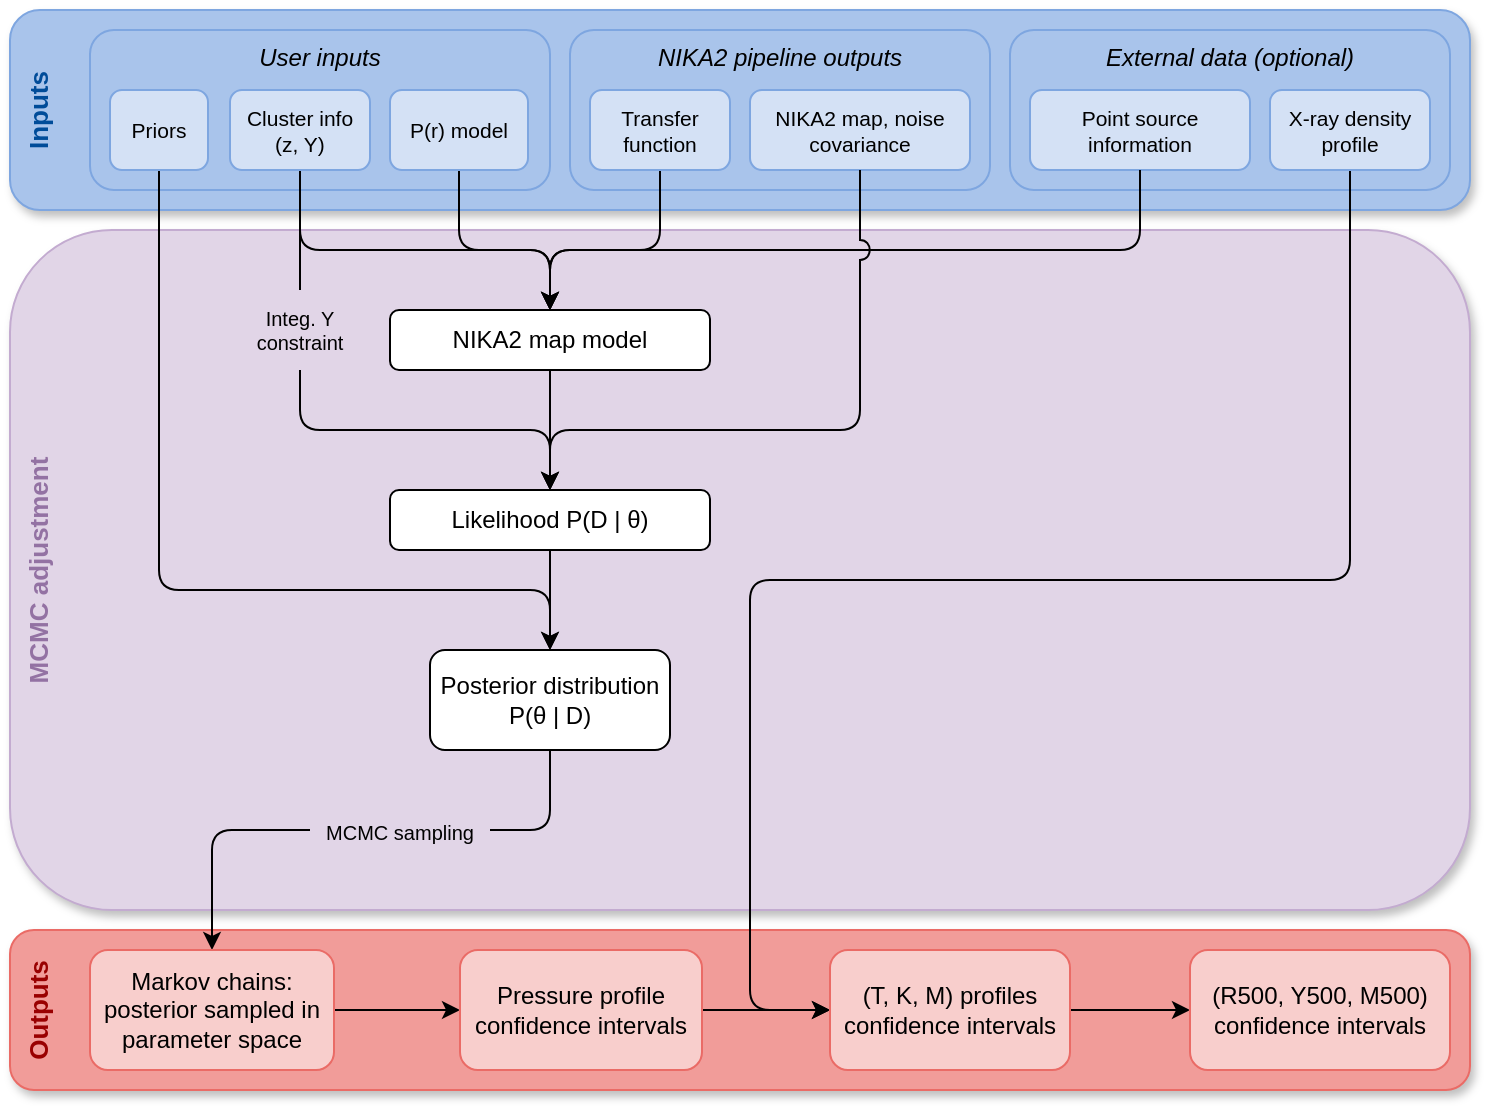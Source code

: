 <mxfile version="14.6.6" type="device"><diagram id="C5RBs43oDa-KdzZeNtuy" name="Page-1"><mxGraphModel dx="1136" dy="767" grid="1" gridSize="10" guides="1" tooltips="1" connect="1" arrows="1" fold="1" page="1" pageScale="1" pageWidth="827" pageHeight="1169" math="0" shadow="0"><root><mxCell id="WIyWlLk6GJQsqaUBKTNV-0"/><mxCell id="WIyWlLk6GJQsqaUBKTNV-1" parent="WIyWlLk6GJQsqaUBKTNV-0"/><mxCell id="9M-0-o-CaNjFpYtM1f-I-49" value="MCMC adjustment" style="rounded=1;whiteSpace=wrap;html=1;glass=0;labelBackgroundColor=none;sketch=0;fontFamily=Helvetica;fontSize=13;horizontal=0;verticalAlign=top;fontStyle=1;fillColor=#E1D5E7;strokeColor=#C3ABD0;fontColor=#9372A3;shadow=1;" parent="WIyWlLk6GJQsqaUBKTNV-1" vertex="1"><mxGeometry x="80" y="160" width="730" height="340" as="geometry"/></mxCell><mxCell id="9M-0-o-CaNjFpYtM1f-I-47" value="Inputs" style="rounded=1;whiteSpace=wrap;html=1;glass=0;labelBackgroundColor=none;sketch=0;fontFamily=Helvetica;fontSize=13;fontColor=#004C99;fillColor=#A9C4EB;strokeColor=#7EA6E0;horizontal=0;verticalAlign=top;fontStyle=1;shadow=1;" parent="WIyWlLk6GJQsqaUBKTNV-1" vertex="1"><mxGeometry x="80" y="50" width="730" height="100" as="geometry"/></mxCell><mxCell id="9M-0-o-CaNjFpYtM1f-I-46" value="Outputs" style="rounded=1;whiteSpace=wrap;html=1;glass=0;labelBackgroundColor=none;sketch=0;fontSize=13;strokeColor=#EA6B66;fillColor=#F19C99;horizontal=0;verticalAlign=top;fontStyle=1;fontColor=#990000;shadow=1;" parent="WIyWlLk6GJQsqaUBKTNV-1" vertex="1"><mxGeometry x="80" y="510" width="730" height="80" as="geometry"/></mxCell><mxCell id="9M-0-o-CaNjFpYtM1f-I-0" value="User inputs" style="rounded=1;whiteSpace=wrap;html=1;verticalAlign=top;labelBackgroundColor=none;strokeColor=#7EA6E0;glass=0;sketch=0;fontStyle=2;fontSize=12;fontFamily=Helvetica;fillColor=none;" parent="WIyWlLk6GJQsqaUBKTNV-1" vertex="1"><mxGeometry x="120" y="60" width="230" height="80" as="geometry"/></mxCell><mxCell id="9M-0-o-CaNjFpYtM1f-I-18" style="edgeStyle=orthogonalEdgeStyle;rounded=1;orthogonalLoop=1;jettySize=auto;html=1;exitX=0.5;exitY=1;exitDx=0;exitDy=0;jumpStyle=arc;jumpSize=10;entryX=0.5;entryY=0;entryDx=0;entryDy=0;" parent="WIyWlLk6GJQsqaUBKTNV-1" source="9M-0-o-CaNjFpYtM1f-I-1" target="9M-0-o-CaNjFpYtM1f-I-51" edge="1"><mxGeometry relative="1" as="geometry"><Array as="points"><mxPoint x="155" y="340"/><mxPoint x="350" y="340"/></Array></mxGeometry></mxCell><mxCell id="9M-0-o-CaNjFpYtM1f-I-1" value="Priors" style="rounded=1;whiteSpace=wrap;html=1;glass=0;sketch=0;strokeColor=#7EA6E0;fontSize=10.5;fillColor=#D4E1F5;fontStyle=0;verticalAlign=middle;" parent="WIyWlLk6GJQsqaUBKTNV-1" vertex="1"><mxGeometry x="130" y="90" width="49" height="40" as="geometry"/></mxCell><mxCell id="9M-0-o-CaNjFpYtM1f-I-14" style="edgeStyle=orthogonalEdgeStyle;rounded=1;orthogonalLoop=1;jettySize=auto;html=1;exitX=0.5;exitY=1;exitDx=0;exitDy=0;jumpStyle=arc;jumpSize=10;" parent="WIyWlLk6GJQsqaUBKTNV-1" source="9M-0-o-CaNjFpYtM1f-I-2" target="9M-0-o-CaNjFpYtM1f-I-12" edge="1"><mxGeometry relative="1" as="geometry"><Array as="points"><mxPoint x="225" y="170"/><mxPoint x="350" y="170"/></Array></mxGeometry></mxCell><mxCell id="9M-0-o-CaNjFpYtM1f-I-32" style="edgeStyle=orthogonalEdgeStyle;jumpStyle=arc;jumpSize=10;orthogonalLoop=1;jettySize=auto;html=1;exitX=0.5;exitY=1;exitDx=0;exitDy=0;entryX=0.5;entryY=0;entryDx=0;entryDy=0;" parent="WIyWlLk6GJQsqaUBKTNV-1" source="9M-0-o-CaNjFpYtM1f-I-2" target="9M-0-o-CaNjFpYtM1f-I-16" edge="1"><mxGeometry relative="1" as="geometry"><Array as="points"><mxPoint x="225" y="260"/><mxPoint x="350" y="260"/></Array></mxGeometry></mxCell><mxCell id="9M-0-o-CaNjFpYtM1f-I-2" value="Cluster info &lt;br&gt;(z, Y)" style="rounded=1;whiteSpace=wrap;html=1;strokeColor=#7EA6E0;fontSize=10.5;fillColor=#D4E1F5;fontStyle=0;verticalAlign=middle;glass=0;sketch=0;" parent="WIyWlLk6GJQsqaUBKTNV-1" vertex="1"><mxGeometry x="190" y="90" width="70" height="40" as="geometry"/></mxCell><mxCell id="9M-0-o-CaNjFpYtM1f-I-3" value="External data (optional)" style="rounded=1;whiteSpace=wrap;html=1;verticalAlign=top;strokeColor=#7EA6E0;glass=0;sketch=0;fontStyle=2;fontSize=12;fontFamily=Helvetica;fillColor=none;" parent="WIyWlLk6GJQsqaUBKTNV-1" vertex="1"><mxGeometry x="580" y="60" width="220" height="80" as="geometry"/></mxCell><mxCell id="9M-0-o-CaNjFpYtM1f-I-4" value="Point source information" style="rounded=1;whiteSpace=wrap;html=1;strokeColor=#7EA6E0;fontSize=10.5;fillColor=#D4E1F5;fontStyle=0;verticalAlign=middle;glass=0;sketch=0;" parent="WIyWlLk6GJQsqaUBKTNV-1" vertex="1"><mxGeometry x="590" y="90" width="110" height="40" as="geometry"/></mxCell><mxCell id="9M-0-o-CaNjFpYtM1f-I-42" style="edgeStyle=orthogonalEdgeStyle;jumpStyle=arc;jumpSize=10;orthogonalLoop=1;jettySize=auto;html=1;exitX=0.5;exitY=1;exitDx=0;exitDy=0;entryX=0;entryY=0.5;entryDx=0;entryDy=0;" parent="WIyWlLk6GJQsqaUBKTNV-1" source="9M-0-o-CaNjFpYtM1f-I-5" target="9M-0-o-CaNjFpYtM1f-I-40" edge="1"><mxGeometry relative="1" as="geometry"><Array as="points"><mxPoint x="750" y="335"/><mxPoint x="450" y="335"/><mxPoint x="450" y="550"/></Array></mxGeometry></mxCell><mxCell id="9M-0-o-CaNjFpYtM1f-I-5" value="X-ray density profile" style="rounded=1;whiteSpace=wrap;html=1;strokeColor=#7EA6E0;fontSize=10.5;fillColor=#D4E1F5;fontStyle=0;verticalAlign=middle;glass=0;sketch=0;" parent="WIyWlLk6GJQsqaUBKTNV-1" vertex="1"><mxGeometry x="710" y="90" width="80" height="40" as="geometry"/></mxCell><mxCell id="9M-0-o-CaNjFpYtM1f-I-6" value="NIKA2 pipeline outputs" style="rounded=1;whiteSpace=wrap;html=1;verticalAlign=top;strokeColor=#7EA6E0;glass=0;sketch=0;fontStyle=2;fontSize=12;fontFamily=Helvetica;fillColor=none;" parent="WIyWlLk6GJQsqaUBKTNV-1" vertex="1"><mxGeometry x="360" y="60" width="210" height="80" as="geometry"/></mxCell><mxCell id="9M-0-o-CaNjFpYtM1f-I-8" value="NIKA2 map, noise covariance" style="rounded=1;whiteSpace=wrap;html=1;strokeColor=#7EA6E0;fontSize=10.5;fillColor=#D4E1F5;fontStyle=0;verticalAlign=middle;glass=0;sketch=0;" parent="WIyWlLk6GJQsqaUBKTNV-1" vertex="1"><mxGeometry x="450" y="90" width="110" height="40" as="geometry"/></mxCell><mxCell id="9M-0-o-CaNjFpYtM1f-I-13" style="edgeStyle=orthogonalEdgeStyle;rounded=1;orthogonalLoop=1;jettySize=auto;html=1;exitX=0.5;exitY=1;exitDx=0;exitDy=0;jumpStyle=arc;jumpSize=10;" parent="WIyWlLk6GJQsqaUBKTNV-1" source="9M-0-o-CaNjFpYtM1f-I-9" target="9M-0-o-CaNjFpYtM1f-I-12" edge="1"><mxGeometry relative="1" as="geometry"><Array as="points"><mxPoint x="304" y="170"/><mxPoint x="350" y="170"/></Array></mxGeometry></mxCell><mxCell id="9M-0-o-CaNjFpYtM1f-I-9" value="P(r) model" style="rounded=1;whiteSpace=wrap;html=1;strokeColor=#7EA6E0;fontSize=10.5;fillColor=#D4E1F5;fontStyle=0;verticalAlign=middle;glass=0;sketch=0;" parent="WIyWlLk6GJQsqaUBKTNV-1" vertex="1"><mxGeometry x="270" y="90" width="69" height="40" as="geometry"/></mxCell><mxCell id="9M-0-o-CaNjFpYtM1f-I-15" style="edgeStyle=orthogonalEdgeStyle;rounded=1;orthogonalLoop=1;jettySize=auto;html=1;exitX=0.5;exitY=1;exitDx=0;exitDy=0;jumpStyle=arc;jumpSize=10;" parent="WIyWlLk6GJQsqaUBKTNV-1" source="9M-0-o-CaNjFpYtM1f-I-10" target="9M-0-o-CaNjFpYtM1f-I-12" edge="1"><mxGeometry relative="1" as="geometry"><Array as="points"><mxPoint x="405" y="170"/><mxPoint x="350" y="170"/></Array></mxGeometry></mxCell><mxCell id="9M-0-o-CaNjFpYtM1f-I-10" value="Transfer function" style="rounded=1;whiteSpace=wrap;html=1;strokeColor=#7EA6E0;fontSize=10.5;fillColor=#D4E1F5;fontStyle=0;verticalAlign=middle;glass=0;sketch=0;" parent="WIyWlLk6GJQsqaUBKTNV-1" vertex="1"><mxGeometry x="370" y="90" width="70" height="40" as="geometry"/></mxCell><mxCell id="9M-0-o-CaNjFpYtM1f-I-50" style="edgeStyle=orthogonalEdgeStyle;jumpStyle=arc;jumpSize=10;orthogonalLoop=1;jettySize=auto;html=1;exitX=0.5;exitY=1;exitDx=0;exitDy=0;entryX=0.5;entryY=0;entryDx=0;entryDy=0;labelBackgroundColor=#E1D5E7;fontFamily=Helvetica;fontSize=13;fontColor=#9372A3;" parent="WIyWlLk6GJQsqaUBKTNV-1" source="9M-0-o-CaNjFpYtM1f-I-12" target="9M-0-o-CaNjFpYtM1f-I-16" edge="1"><mxGeometry relative="1" as="geometry"/></mxCell><mxCell id="9M-0-o-CaNjFpYtM1f-I-12" value="NIKA2 map model" style="rounded=1;whiteSpace=wrap;html=1;labelBackgroundColor=#ffffff;" parent="WIyWlLk6GJQsqaUBKTNV-1" vertex="1"><mxGeometry x="270" y="200" width="160" height="30" as="geometry"/></mxCell><mxCell id="9M-0-o-CaNjFpYtM1f-I-30" value="" style="edgeStyle=orthogonalEdgeStyle;rounded=1;jumpStyle=arc;jumpSize=10;orthogonalLoop=1;jettySize=auto;html=1;spacingLeft=0;labelBorderColor=#E1D5E7;labelBackgroundColor=#E1D5E7;exitX=0.5;exitY=1;exitDx=0;exitDy=0;entryX=0.5;entryY=0;entryDx=0;entryDy=0;" parent="WIyWlLk6GJQsqaUBKTNV-1" source="9M-0-o-CaNjFpYtM1f-I-51" target="9M-0-o-CaNjFpYtM1f-I-22" edge="1"><mxGeometry x="-0.151" relative="1" as="geometry"><Array as="points"><mxPoint x="350" y="460"/><mxPoint x="181" y="460"/></Array><mxPoint as="offset"/></mxGeometry></mxCell><mxCell id="9M-0-o-CaNjFpYtM1f-I-52" style="edgeStyle=orthogonalEdgeStyle;jumpStyle=arc;jumpSize=10;orthogonalLoop=1;jettySize=auto;html=1;exitX=0.5;exitY=1;exitDx=0;exitDy=0;entryX=0.5;entryY=0;entryDx=0;entryDy=0;labelBackgroundColor=#E1D5E7;fontFamily=Helvetica;fontSize=13;fontColor=#9372A3;" parent="WIyWlLk6GJQsqaUBKTNV-1" source="9M-0-o-CaNjFpYtM1f-I-16" target="9M-0-o-CaNjFpYtM1f-I-51" edge="1"><mxGeometry relative="1" as="geometry"/></mxCell><mxCell id="9M-0-o-CaNjFpYtM1f-I-16" value="Likelihood P(D | θ)" style="rounded=1;whiteSpace=wrap;html=1;labelBackgroundColor=#ffffff;" parent="WIyWlLk6GJQsqaUBKTNV-1" vertex="1"><mxGeometry x="270" y="290" width="160" height="30" as="geometry"/></mxCell><mxCell id="9M-0-o-CaNjFpYtM1f-I-36" value="" style="edgeStyle=orthogonalEdgeStyle;jumpStyle=arc;jumpSize=10;orthogonalLoop=1;jettySize=auto;html=1;" parent="WIyWlLk6GJQsqaUBKTNV-1" source="9M-0-o-CaNjFpYtM1f-I-22" target="9M-0-o-CaNjFpYtM1f-I-35" edge="1"><mxGeometry relative="1" as="geometry"/></mxCell><mxCell id="9M-0-o-CaNjFpYtM1f-I-22" value="Markov chains: posterior sampled in parameter space" style="rounded=1;whiteSpace=wrap;html=1;strokeColor=#EA6B66;fillColor=#f8cecc;" parent="WIyWlLk6GJQsqaUBKTNV-1" vertex="1"><mxGeometry x="120" y="520" width="122" height="60" as="geometry"/></mxCell><mxCell id="9M-0-o-CaNjFpYtM1f-I-29" style="edgeStyle=orthogonalEdgeStyle;rounded=1;jumpStyle=arc;jumpSize=10;orthogonalLoop=1;jettySize=auto;html=1;exitX=0.5;exitY=1;exitDx=0;exitDy=0;" parent="WIyWlLk6GJQsqaUBKTNV-1" source="9M-0-o-CaNjFpYtM1f-I-4" target="9M-0-o-CaNjFpYtM1f-I-12" edge="1"><mxGeometry relative="1" as="geometry"><Array as="points"><mxPoint x="645" y="170"/><mxPoint x="350" y="170"/></Array></mxGeometry></mxCell><mxCell id="9M-0-o-CaNjFpYtM1f-I-41" value="" style="edgeStyle=orthogonalEdgeStyle;jumpStyle=arc;jumpSize=10;orthogonalLoop=1;jettySize=auto;html=1;" parent="WIyWlLk6GJQsqaUBKTNV-1" source="9M-0-o-CaNjFpYtM1f-I-35" target="9M-0-o-CaNjFpYtM1f-I-40" edge="1"><mxGeometry relative="1" as="geometry"/></mxCell><mxCell id="9M-0-o-CaNjFpYtM1f-I-35" value="Pressure profile confidence intervals" style="whiteSpace=wrap;html=1;rounded=1;fillColor=#f8cecc;strokeColor=#EA6B66;" parent="WIyWlLk6GJQsqaUBKTNV-1" vertex="1"><mxGeometry x="305" y="520" width="121" height="60" as="geometry"/></mxCell><mxCell id="9M-0-o-CaNjFpYtM1f-I-44" value="" style="edgeStyle=orthogonalEdgeStyle;jumpStyle=arc;jumpSize=10;orthogonalLoop=1;jettySize=auto;html=1;" parent="WIyWlLk6GJQsqaUBKTNV-1" source="9M-0-o-CaNjFpYtM1f-I-40" target="9M-0-o-CaNjFpYtM1f-I-43" edge="1"><mxGeometry relative="1" as="geometry"/></mxCell><mxCell id="9M-0-o-CaNjFpYtM1f-I-40" value="(T, K, M) profiles confidence intervals" style="whiteSpace=wrap;html=1;rounded=1;fillColor=#f8cecc;strokeColor=#EA6B66;" parent="WIyWlLk6GJQsqaUBKTNV-1" vertex="1"><mxGeometry x="490" y="520" width="120" height="60" as="geometry"/></mxCell><mxCell id="9M-0-o-CaNjFpYtM1f-I-43" value="(R500, Y500, M500) confidence intervals" style="whiteSpace=wrap;html=1;rounded=1;fillColor=#f8cecc;strokeColor=#EA6B66;" parent="WIyWlLk6GJQsqaUBKTNV-1" vertex="1"><mxGeometry x="670" y="520" width="130" height="60" as="geometry"/></mxCell><mxCell id="9M-0-o-CaNjFpYtM1f-I-51" value="Posterior distribution P(θ | D)" style="rounded=1;whiteSpace=wrap;html=1;labelBackgroundColor=#ffffff;" parent="WIyWlLk6GJQsqaUBKTNV-1" vertex="1"><mxGeometry x="290" y="370" width="120" height="50" as="geometry"/></mxCell><mxCell id="9M-0-o-CaNjFpYtM1f-I-57" value="Integ. Y &lt;br&gt;constraint" style="text;html=1;strokeColor=none;align=center;verticalAlign=middle;whiteSpace=wrap;rounded=0;glass=0;labelBackgroundColor=#E1D5E7;sketch=0;fontFamily=Helvetica;fontSize=10;fillColor=#E1D5E7;" parent="WIyWlLk6GJQsqaUBKTNV-1" vertex="1"><mxGeometry x="190" y="190" width="70" height="40" as="geometry"/></mxCell><mxCell id="9M-0-o-CaNjFpYtM1f-I-59" value="MCMC sampling" style="text;html=1;strokeColor=none;align=center;verticalAlign=middle;whiteSpace=wrap;rounded=0;glass=0;labelBackgroundColor=#E1D5E7;sketch=0;fontFamily=Helvetica;fontSize=10;fillColor=#E1D5E7;" parent="WIyWlLk6GJQsqaUBKTNV-1" vertex="1"><mxGeometry x="230" y="446" width="90" height="30" as="geometry"/></mxCell><mxCell id="9M-0-o-CaNjFpYtM1f-I-17" style="edgeStyle=orthogonalEdgeStyle;rounded=1;orthogonalLoop=1;jettySize=auto;html=1;exitX=0.5;exitY=1;exitDx=0;exitDy=0;jumpStyle=arc;jumpSize=10;entryX=0.5;entryY=0;entryDx=0;entryDy=0;" parent="WIyWlLk6GJQsqaUBKTNV-1" source="9M-0-o-CaNjFpYtM1f-I-8" target="9M-0-o-CaNjFpYtM1f-I-16" edge="1"><mxGeometry relative="1" as="geometry"><Array as="points"><mxPoint x="505" y="260"/><mxPoint x="350" y="260"/></Array></mxGeometry></mxCell></root></mxGraphModel></diagram></mxfile>